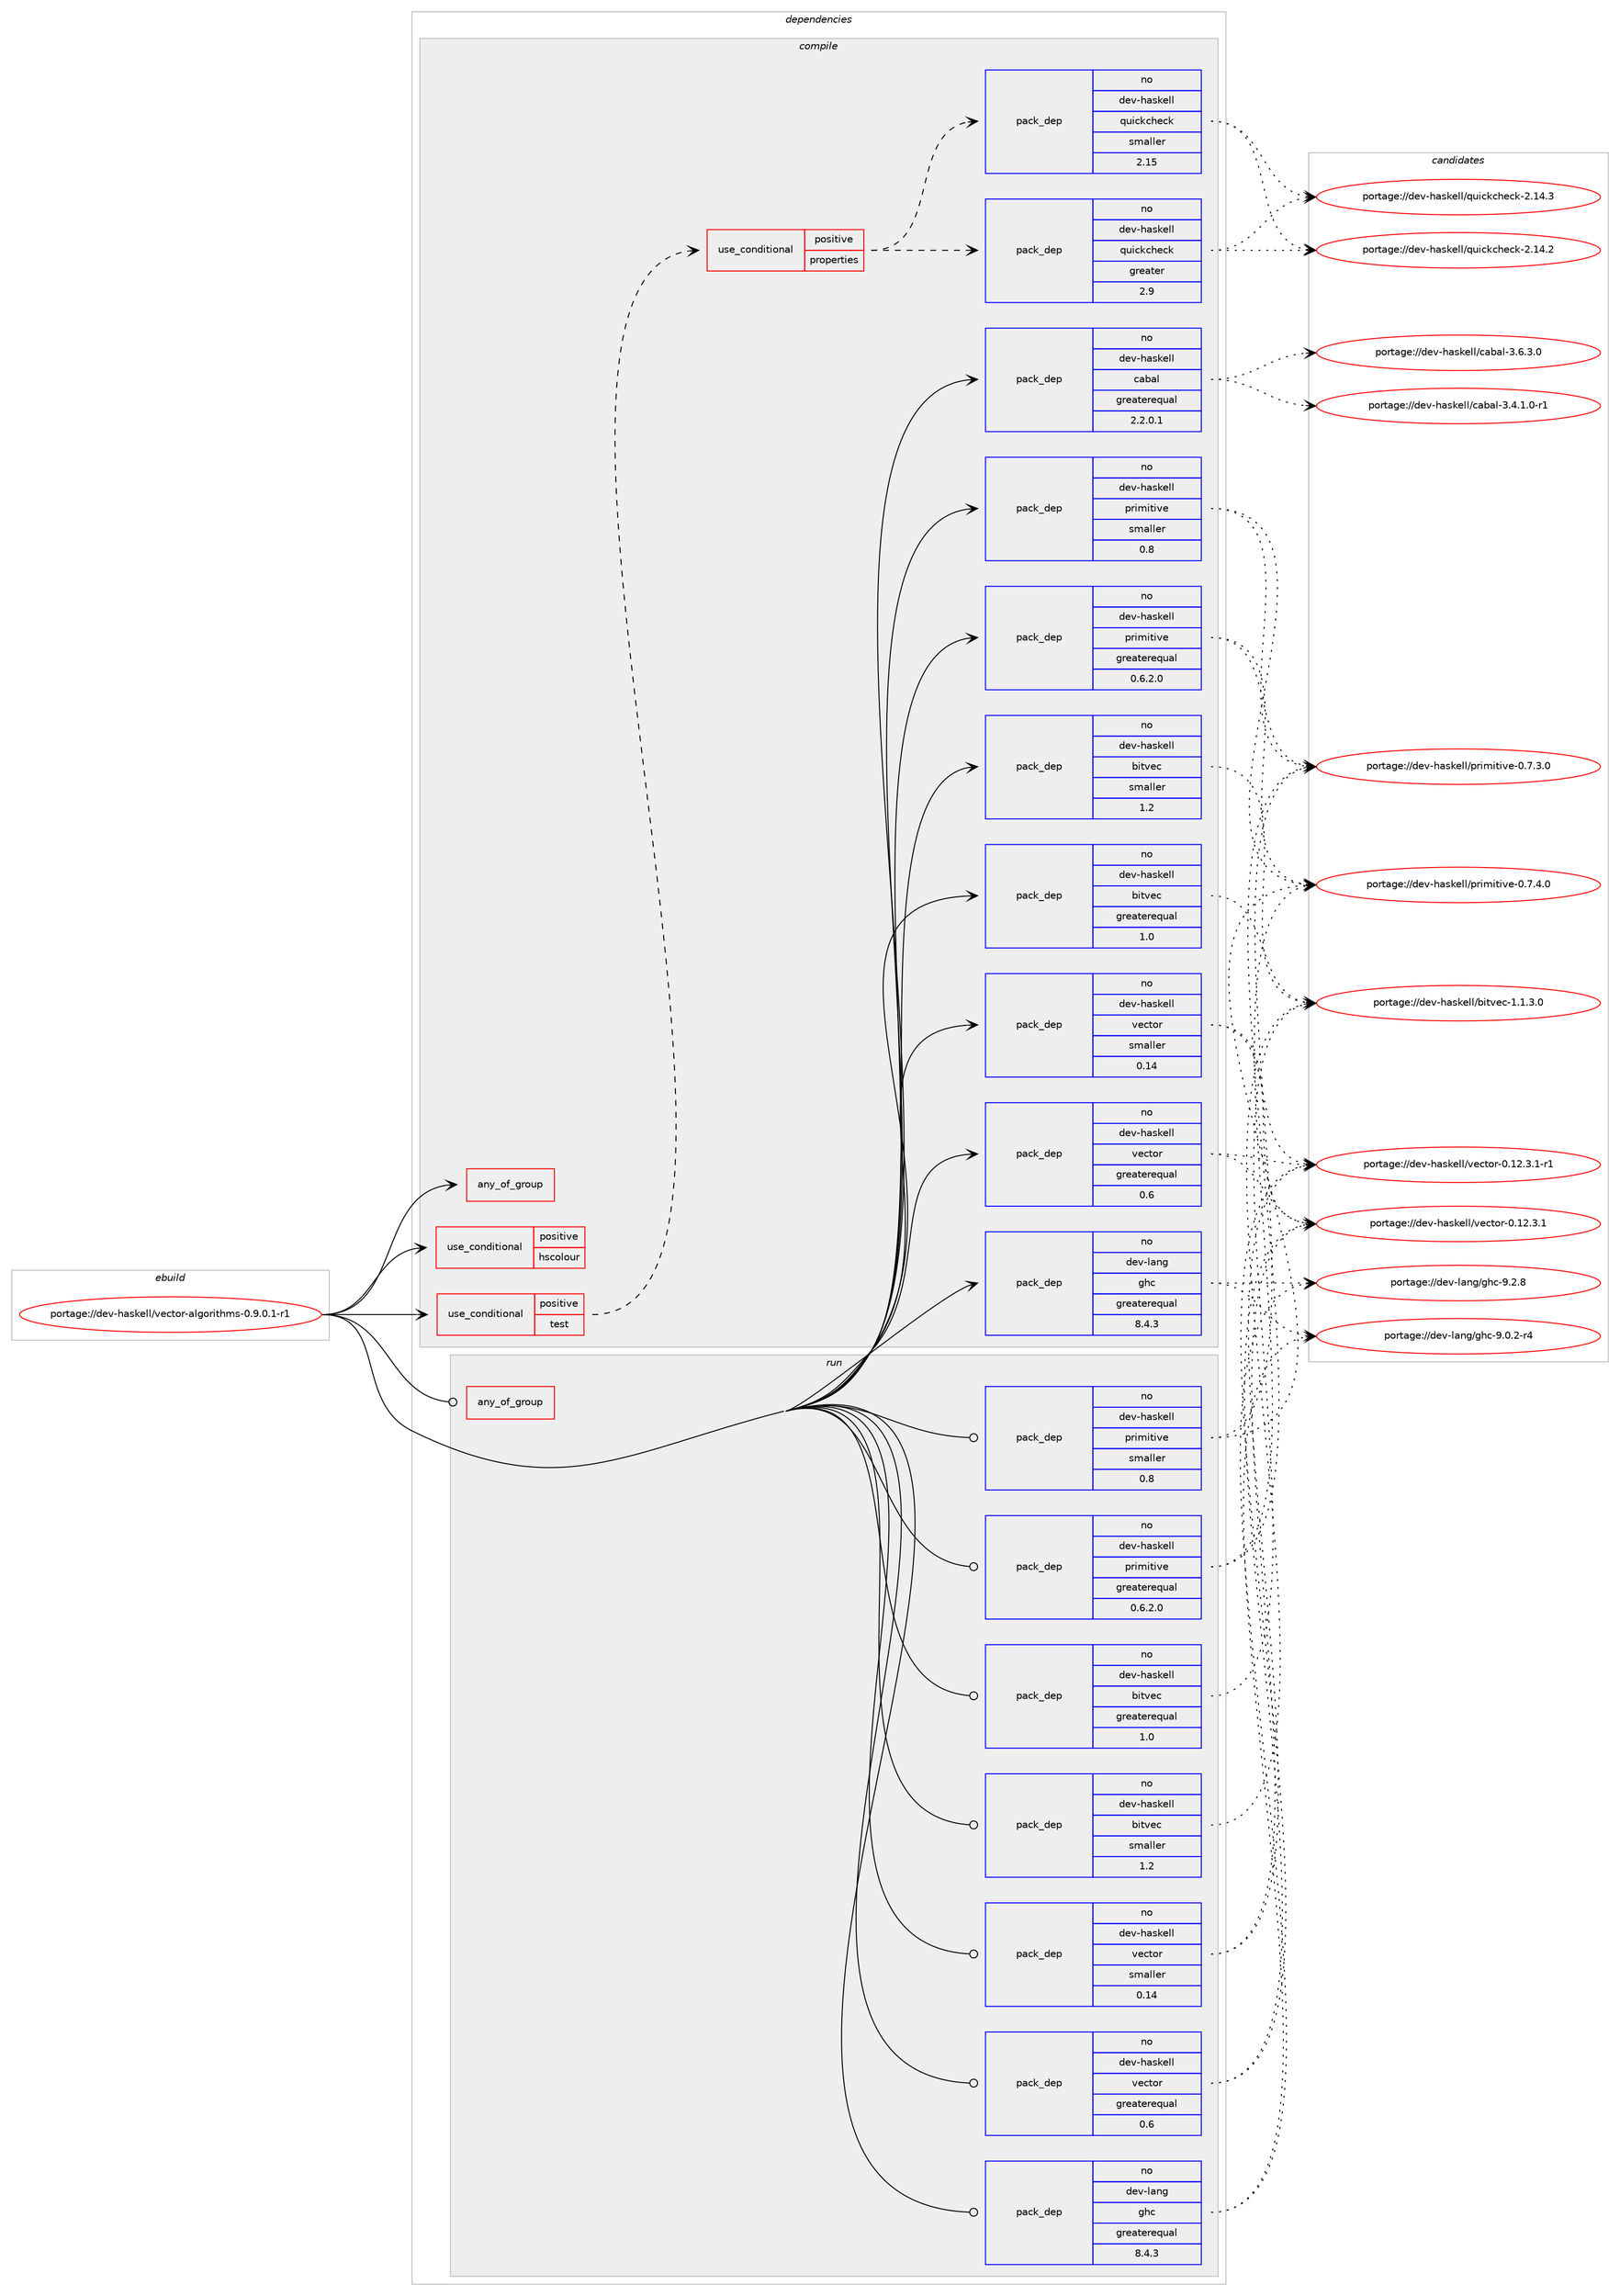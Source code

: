 digraph prolog {

# *************
# Graph options
# *************

newrank=true;
concentrate=true;
compound=true;
graph [rankdir=LR,fontname=Helvetica,fontsize=10,ranksep=1.5];#, ranksep=2.5, nodesep=0.2];
edge  [arrowhead=vee];
node  [fontname=Helvetica,fontsize=10];

# **********
# The ebuild
# **********

subgraph cluster_leftcol {
color=gray;
rank=same;
label=<<i>ebuild</i>>;
id [label="portage://dev-haskell/vector-algorithms-0.9.0.1-r1", color=red, width=4, href="../dev-haskell/vector-algorithms-0.9.0.1-r1.svg"];
}

# ****************
# The dependencies
# ****************

subgraph cluster_midcol {
color=gray;
label=<<i>dependencies</i>>;
subgraph cluster_compile {
fillcolor="#eeeeee";
style=filled;
label=<<i>compile</i>>;
subgraph any908 {
dependency45401 [label=<<TABLE BORDER="0" CELLBORDER="1" CELLSPACING="0" CELLPADDING="4"><TR><TD CELLPADDING="10">any_of_group</TD></TR></TABLE>>, shape=none, color=red];# *** BEGIN UNKNOWN DEPENDENCY TYPE (TODO) ***
# dependency45401 -> package_dependency(portage://dev-haskell/vector-algorithms-0.9.0.1-r1,install,no,dev-haskell,bitvec,none,[,,],[],[use(enable(gmp),none)])
# *** END UNKNOWN DEPENDENCY TYPE (TODO) ***

# *** BEGIN UNKNOWN DEPENDENCY TYPE (TODO) ***
# dependency45401 -> package_dependency(portage://dev-haskell/vector-algorithms-0.9.0.1-r1,install,no,dev-lang,ghc,none,[,,],[],[use(enable(gmp),none)])
# *** END UNKNOWN DEPENDENCY TYPE (TODO) ***

}
id:e -> dependency45401:w [weight=20,style="solid",arrowhead="vee"];
subgraph cond20668 {
dependency45402 [label=<<TABLE BORDER="0" CELLBORDER="1" CELLSPACING="0" CELLPADDING="4"><TR><TD ROWSPAN="3" CELLPADDING="10">use_conditional</TD></TR><TR><TD>positive</TD></TR><TR><TD>hscolour</TD></TR></TABLE>>, shape=none, color=red];
# *** BEGIN UNKNOWN DEPENDENCY TYPE (TODO) ***
# dependency45402 -> package_dependency(portage://dev-haskell/vector-algorithms-0.9.0.1-r1,install,no,dev-haskell,hscolour,none,[,,],[],[])
# *** END UNKNOWN DEPENDENCY TYPE (TODO) ***

}
id:e -> dependency45402:w [weight=20,style="solid",arrowhead="vee"];
subgraph cond20669 {
dependency45403 [label=<<TABLE BORDER="0" CELLBORDER="1" CELLSPACING="0" CELLPADDING="4"><TR><TD ROWSPAN="3" CELLPADDING="10">use_conditional</TD></TR><TR><TD>positive</TD></TR><TR><TD>test</TD></TR></TABLE>>, shape=none, color=red];
subgraph cond20670 {
dependency45404 [label=<<TABLE BORDER="0" CELLBORDER="1" CELLSPACING="0" CELLPADDING="4"><TR><TD ROWSPAN="3" CELLPADDING="10">use_conditional</TD></TR><TR><TD>positive</TD></TR><TR><TD>properties</TD></TR></TABLE>>, shape=none, color=red];
subgraph pack23713 {
dependency45405 [label=<<TABLE BORDER="0" CELLBORDER="1" CELLSPACING="0" CELLPADDING="4" WIDTH="220"><TR><TD ROWSPAN="6" CELLPADDING="30">pack_dep</TD></TR><TR><TD WIDTH="110">no</TD></TR><TR><TD>dev-haskell</TD></TR><TR><TD>quickcheck</TD></TR><TR><TD>greater</TD></TR><TR><TD>2.9</TD></TR></TABLE>>, shape=none, color=blue];
}
dependency45404:e -> dependency45405:w [weight=20,style="dashed",arrowhead="vee"];
subgraph pack23714 {
dependency45406 [label=<<TABLE BORDER="0" CELLBORDER="1" CELLSPACING="0" CELLPADDING="4" WIDTH="220"><TR><TD ROWSPAN="6" CELLPADDING="30">pack_dep</TD></TR><TR><TD WIDTH="110">no</TD></TR><TR><TD>dev-haskell</TD></TR><TR><TD>quickcheck</TD></TR><TR><TD>smaller</TD></TR><TR><TD>2.15</TD></TR></TABLE>>, shape=none, color=blue];
}
dependency45404:e -> dependency45406:w [weight=20,style="dashed",arrowhead="vee"];
}
dependency45403:e -> dependency45404:w [weight=20,style="dashed",arrowhead="vee"];
}
id:e -> dependency45403:w [weight=20,style="solid",arrowhead="vee"];
subgraph pack23715 {
dependency45407 [label=<<TABLE BORDER="0" CELLBORDER="1" CELLSPACING="0" CELLPADDING="4" WIDTH="220"><TR><TD ROWSPAN="6" CELLPADDING="30">pack_dep</TD></TR><TR><TD WIDTH="110">no</TD></TR><TR><TD>dev-haskell</TD></TR><TR><TD>bitvec</TD></TR><TR><TD>greaterequal</TD></TR><TR><TD>1.0</TD></TR></TABLE>>, shape=none, color=blue];
}
id:e -> dependency45407:w [weight=20,style="solid",arrowhead="vee"];
subgraph pack23716 {
dependency45408 [label=<<TABLE BORDER="0" CELLBORDER="1" CELLSPACING="0" CELLPADDING="4" WIDTH="220"><TR><TD ROWSPAN="6" CELLPADDING="30">pack_dep</TD></TR><TR><TD WIDTH="110">no</TD></TR><TR><TD>dev-haskell</TD></TR><TR><TD>bitvec</TD></TR><TR><TD>smaller</TD></TR><TR><TD>1.2</TD></TR></TABLE>>, shape=none, color=blue];
}
id:e -> dependency45408:w [weight=20,style="solid",arrowhead="vee"];
subgraph pack23717 {
dependency45409 [label=<<TABLE BORDER="0" CELLBORDER="1" CELLSPACING="0" CELLPADDING="4" WIDTH="220"><TR><TD ROWSPAN="6" CELLPADDING="30">pack_dep</TD></TR><TR><TD WIDTH="110">no</TD></TR><TR><TD>dev-haskell</TD></TR><TR><TD>cabal</TD></TR><TR><TD>greaterequal</TD></TR><TR><TD>2.2.0.1</TD></TR></TABLE>>, shape=none, color=blue];
}
id:e -> dependency45409:w [weight=20,style="solid",arrowhead="vee"];
subgraph pack23718 {
dependency45410 [label=<<TABLE BORDER="0" CELLBORDER="1" CELLSPACING="0" CELLPADDING="4" WIDTH="220"><TR><TD ROWSPAN="6" CELLPADDING="30">pack_dep</TD></TR><TR><TD WIDTH="110">no</TD></TR><TR><TD>dev-haskell</TD></TR><TR><TD>primitive</TD></TR><TR><TD>greaterequal</TD></TR><TR><TD>0.6.2.0</TD></TR></TABLE>>, shape=none, color=blue];
}
id:e -> dependency45410:w [weight=20,style="solid",arrowhead="vee"];
subgraph pack23719 {
dependency45411 [label=<<TABLE BORDER="0" CELLBORDER="1" CELLSPACING="0" CELLPADDING="4" WIDTH="220"><TR><TD ROWSPAN="6" CELLPADDING="30">pack_dep</TD></TR><TR><TD WIDTH="110">no</TD></TR><TR><TD>dev-haskell</TD></TR><TR><TD>primitive</TD></TR><TR><TD>smaller</TD></TR><TR><TD>0.8</TD></TR></TABLE>>, shape=none, color=blue];
}
id:e -> dependency45411:w [weight=20,style="solid",arrowhead="vee"];
subgraph pack23720 {
dependency45412 [label=<<TABLE BORDER="0" CELLBORDER="1" CELLSPACING="0" CELLPADDING="4" WIDTH="220"><TR><TD ROWSPAN="6" CELLPADDING="30">pack_dep</TD></TR><TR><TD WIDTH="110">no</TD></TR><TR><TD>dev-haskell</TD></TR><TR><TD>vector</TD></TR><TR><TD>greaterequal</TD></TR><TR><TD>0.6</TD></TR></TABLE>>, shape=none, color=blue];
}
id:e -> dependency45412:w [weight=20,style="solid",arrowhead="vee"];
subgraph pack23721 {
dependency45413 [label=<<TABLE BORDER="0" CELLBORDER="1" CELLSPACING="0" CELLPADDING="4" WIDTH="220"><TR><TD ROWSPAN="6" CELLPADDING="30">pack_dep</TD></TR><TR><TD WIDTH="110">no</TD></TR><TR><TD>dev-haskell</TD></TR><TR><TD>vector</TD></TR><TR><TD>smaller</TD></TR><TR><TD>0.14</TD></TR></TABLE>>, shape=none, color=blue];
}
id:e -> dependency45413:w [weight=20,style="solid",arrowhead="vee"];
subgraph pack23722 {
dependency45414 [label=<<TABLE BORDER="0" CELLBORDER="1" CELLSPACING="0" CELLPADDING="4" WIDTH="220"><TR><TD ROWSPAN="6" CELLPADDING="30">pack_dep</TD></TR><TR><TD WIDTH="110">no</TD></TR><TR><TD>dev-lang</TD></TR><TR><TD>ghc</TD></TR><TR><TD>greaterequal</TD></TR><TR><TD>8.4.3</TD></TR></TABLE>>, shape=none, color=blue];
}
id:e -> dependency45414:w [weight=20,style="solid",arrowhead="vee"];
}
subgraph cluster_compileandrun {
fillcolor="#eeeeee";
style=filled;
label=<<i>compile and run</i>>;
}
subgraph cluster_run {
fillcolor="#eeeeee";
style=filled;
label=<<i>run</i>>;
subgraph any909 {
dependency45415 [label=<<TABLE BORDER="0" CELLBORDER="1" CELLSPACING="0" CELLPADDING="4"><TR><TD CELLPADDING="10">any_of_group</TD></TR></TABLE>>, shape=none, color=red];# *** BEGIN UNKNOWN DEPENDENCY TYPE (TODO) ***
# dependency45415 -> package_dependency(portage://dev-haskell/vector-algorithms-0.9.0.1-r1,run,no,dev-haskell,bitvec,none,[,,],[],[use(enable(gmp),none)])
# *** END UNKNOWN DEPENDENCY TYPE (TODO) ***

# *** BEGIN UNKNOWN DEPENDENCY TYPE (TODO) ***
# dependency45415 -> package_dependency(portage://dev-haskell/vector-algorithms-0.9.0.1-r1,run,no,dev-lang,ghc,none,[,,],[],[use(enable(gmp),none)])
# *** END UNKNOWN DEPENDENCY TYPE (TODO) ***

}
id:e -> dependency45415:w [weight=20,style="solid",arrowhead="odot"];
subgraph pack23723 {
dependency45416 [label=<<TABLE BORDER="0" CELLBORDER="1" CELLSPACING="0" CELLPADDING="4" WIDTH="220"><TR><TD ROWSPAN="6" CELLPADDING="30">pack_dep</TD></TR><TR><TD WIDTH="110">no</TD></TR><TR><TD>dev-haskell</TD></TR><TR><TD>bitvec</TD></TR><TR><TD>greaterequal</TD></TR><TR><TD>1.0</TD></TR></TABLE>>, shape=none, color=blue];
}
id:e -> dependency45416:w [weight=20,style="solid",arrowhead="odot"];
subgraph pack23724 {
dependency45417 [label=<<TABLE BORDER="0" CELLBORDER="1" CELLSPACING="0" CELLPADDING="4" WIDTH="220"><TR><TD ROWSPAN="6" CELLPADDING="30">pack_dep</TD></TR><TR><TD WIDTH="110">no</TD></TR><TR><TD>dev-haskell</TD></TR><TR><TD>bitvec</TD></TR><TR><TD>smaller</TD></TR><TR><TD>1.2</TD></TR></TABLE>>, shape=none, color=blue];
}
id:e -> dependency45417:w [weight=20,style="solid",arrowhead="odot"];
subgraph pack23725 {
dependency45418 [label=<<TABLE BORDER="0" CELLBORDER="1" CELLSPACING="0" CELLPADDING="4" WIDTH="220"><TR><TD ROWSPAN="6" CELLPADDING="30">pack_dep</TD></TR><TR><TD WIDTH="110">no</TD></TR><TR><TD>dev-haskell</TD></TR><TR><TD>primitive</TD></TR><TR><TD>greaterequal</TD></TR><TR><TD>0.6.2.0</TD></TR></TABLE>>, shape=none, color=blue];
}
id:e -> dependency45418:w [weight=20,style="solid",arrowhead="odot"];
subgraph pack23726 {
dependency45419 [label=<<TABLE BORDER="0" CELLBORDER="1" CELLSPACING="0" CELLPADDING="4" WIDTH="220"><TR><TD ROWSPAN="6" CELLPADDING="30">pack_dep</TD></TR><TR><TD WIDTH="110">no</TD></TR><TR><TD>dev-haskell</TD></TR><TR><TD>primitive</TD></TR><TR><TD>smaller</TD></TR><TR><TD>0.8</TD></TR></TABLE>>, shape=none, color=blue];
}
id:e -> dependency45419:w [weight=20,style="solid",arrowhead="odot"];
subgraph pack23727 {
dependency45420 [label=<<TABLE BORDER="0" CELLBORDER="1" CELLSPACING="0" CELLPADDING="4" WIDTH="220"><TR><TD ROWSPAN="6" CELLPADDING="30">pack_dep</TD></TR><TR><TD WIDTH="110">no</TD></TR><TR><TD>dev-haskell</TD></TR><TR><TD>vector</TD></TR><TR><TD>greaterequal</TD></TR><TR><TD>0.6</TD></TR></TABLE>>, shape=none, color=blue];
}
id:e -> dependency45420:w [weight=20,style="solid",arrowhead="odot"];
subgraph pack23728 {
dependency45421 [label=<<TABLE BORDER="0" CELLBORDER="1" CELLSPACING="0" CELLPADDING="4" WIDTH="220"><TR><TD ROWSPAN="6" CELLPADDING="30">pack_dep</TD></TR><TR><TD WIDTH="110">no</TD></TR><TR><TD>dev-haskell</TD></TR><TR><TD>vector</TD></TR><TR><TD>smaller</TD></TR><TR><TD>0.14</TD></TR></TABLE>>, shape=none, color=blue];
}
id:e -> dependency45421:w [weight=20,style="solid",arrowhead="odot"];
subgraph pack23729 {
dependency45422 [label=<<TABLE BORDER="0" CELLBORDER="1" CELLSPACING="0" CELLPADDING="4" WIDTH="220"><TR><TD ROWSPAN="6" CELLPADDING="30">pack_dep</TD></TR><TR><TD WIDTH="110">no</TD></TR><TR><TD>dev-lang</TD></TR><TR><TD>ghc</TD></TR><TR><TD>greaterequal</TD></TR><TR><TD>8.4.3</TD></TR></TABLE>>, shape=none, color=blue];
}
id:e -> dependency45422:w [weight=20,style="solid",arrowhead="odot"];
# *** BEGIN UNKNOWN DEPENDENCY TYPE (TODO) ***
# id -> package_dependency(portage://dev-haskell/vector-algorithms-0.9.0.1-r1,run,no,dev-lang,ghc,none,[,,],any_same_slot,[use(optenable(profile),none)])
# *** END UNKNOWN DEPENDENCY TYPE (TODO) ***

}
}

# **************
# The candidates
# **************

subgraph cluster_choices {
rank=same;
color=gray;
label=<<i>candidates</i>>;

subgraph choice23713 {
color=black;
nodesep=1;
choice10010111845104971151071011081084711311710599107991041019910745504649524650 [label="portage://dev-haskell/quickcheck-2.14.2", color=red, width=4,href="../dev-haskell/quickcheck-2.14.2.svg"];
choice10010111845104971151071011081084711311710599107991041019910745504649524651 [label="portage://dev-haskell/quickcheck-2.14.3", color=red, width=4,href="../dev-haskell/quickcheck-2.14.3.svg"];
dependency45405:e -> choice10010111845104971151071011081084711311710599107991041019910745504649524650:w [style=dotted,weight="100"];
dependency45405:e -> choice10010111845104971151071011081084711311710599107991041019910745504649524651:w [style=dotted,weight="100"];
}
subgraph choice23714 {
color=black;
nodesep=1;
choice10010111845104971151071011081084711311710599107991041019910745504649524650 [label="portage://dev-haskell/quickcheck-2.14.2", color=red, width=4,href="../dev-haskell/quickcheck-2.14.2.svg"];
choice10010111845104971151071011081084711311710599107991041019910745504649524651 [label="portage://dev-haskell/quickcheck-2.14.3", color=red, width=4,href="../dev-haskell/quickcheck-2.14.3.svg"];
dependency45406:e -> choice10010111845104971151071011081084711311710599107991041019910745504649524650:w [style=dotted,weight="100"];
dependency45406:e -> choice10010111845104971151071011081084711311710599107991041019910745504649524651:w [style=dotted,weight="100"];
}
subgraph choice23715 {
color=black;
nodesep=1;
choice10010111845104971151071011081084798105116118101994549464946514648 [label="portage://dev-haskell/bitvec-1.1.3.0", color=red, width=4,href="../dev-haskell/bitvec-1.1.3.0.svg"];
dependency45407:e -> choice10010111845104971151071011081084798105116118101994549464946514648:w [style=dotted,weight="100"];
}
subgraph choice23716 {
color=black;
nodesep=1;
choice10010111845104971151071011081084798105116118101994549464946514648 [label="portage://dev-haskell/bitvec-1.1.3.0", color=red, width=4,href="../dev-haskell/bitvec-1.1.3.0.svg"];
dependency45408:e -> choice10010111845104971151071011081084798105116118101994549464946514648:w [style=dotted,weight="100"];
}
subgraph choice23717 {
color=black;
nodesep=1;
choice1001011184510497115107101108108479997989710845514652464946484511449 [label="portage://dev-haskell/cabal-3.4.1.0-r1", color=red, width=4,href="../dev-haskell/cabal-3.4.1.0-r1.svg"];
choice100101118451049711510710110810847999798971084551465446514648 [label="portage://dev-haskell/cabal-3.6.3.0", color=red, width=4,href="../dev-haskell/cabal-3.6.3.0.svg"];
dependency45409:e -> choice1001011184510497115107101108108479997989710845514652464946484511449:w [style=dotted,weight="100"];
dependency45409:e -> choice100101118451049711510710110810847999798971084551465446514648:w [style=dotted,weight="100"];
}
subgraph choice23718 {
color=black;
nodesep=1;
choice1001011184510497115107101108108471121141051091051161051181014548465546514648 [label="portage://dev-haskell/primitive-0.7.3.0", color=red, width=4,href="../dev-haskell/primitive-0.7.3.0.svg"];
choice1001011184510497115107101108108471121141051091051161051181014548465546524648 [label="portage://dev-haskell/primitive-0.7.4.0", color=red, width=4,href="../dev-haskell/primitive-0.7.4.0.svg"];
dependency45410:e -> choice1001011184510497115107101108108471121141051091051161051181014548465546514648:w [style=dotted,weight="100"];
dependency45410:e -> choice1001011184510497115107101108108471121141051091051161051181014548465546524648:w [style=dotted,weight="100"];
}
subgraph choice23719 {
color=black;
nodesep=1;
choice1001011184510497115107101108108471121141051091051161051181014548465546514648 [label="portage://dev-haskell/primitive-0.7.3.0", color=red, width=4,href="../dev-haskell/primitive-0.7.3.0.svg"];
choice1001011184510497115107101108108471121141051091051161051181014548465546524648 [label="portage://dev-haskell/primitive-0.7.4.0", color=red, width=4,href="../dev-haskell/primitive-0.7.4.0.svg"];
dependency45411:e -> choice1001011184510497115107101108108471121141051091051161051181014548465546514648:w [style=dotted,weight="100"];
dependency45411:e -> choice1001011184510497115107101108108471121141051091051161051181014548465546524648:w [style=dotted,weight="100"];
}
subgraph choice23720 {
color=black;
nodesep=1;
choice10010111845104971151071011081084711810199116111114454846495046514649 [label="portage://dev-haskell/vector-0.12.3.1", color=red, width=4,href="../dev-haskell/vector-0.12.3.1.svg"];
choice100101118451049711510710110810847118101991161111144548464950465146494511449 [label="portage://dev-haskell/vector-0.12.3.1-r1", color=red, width=4,href="../dev-haskell/vector-0.12.3.1-r1.svg"];
dependency45412:e -> choice10010111845104971151071011081084711810199116111114454846495046514649:w [style=dotted,weight="100"];
dependency45412:e -> choice100101118451049711510710110810847118101991161111144548464950465146494511449:w [style=dotted,weight="100"];
}
subgraph choice23721 {
color=black;
nodesep=1;
choice10010111845104971151071011081084711810199116111114454846495046514649 [label="portage://dev-haskell/vector-0.12.3.1", color=red, width=4,href="../dev-haskell/vector-0.12.3.1.svg"];
choice100101118451049711510710110810847118101991161111144548464950465146494511449 [label="portage://dev-haskell/vector-0.12.3.1-r1", color=red, width=4,href="../dev-haskell/vector-0.12.3.1-r1.svg"];
dependency45413:e -> choice10010111845104971151071011081084711810199116111114454846495046514649:w [style=dotted,weight="100"];
dependency45413:e -> choice100101118451049711510710110810847118101991161111144548464950465146494511449:w [style=dotted,weight="100"];
}
subgraph choice23722 {
color=black;
nodesep=1;
choice100101118451089711010347103104994557464846504511452 [label="portage://dev-lang/ghc-9.0.2-r4", color=red, width=4,href="../dev-lang/ghc-9.0.2-r4.svg"];
choice10010111845108971101034710310499455746504656 [label="portage://dev-lang/ghc-9.2.8", color=red, width=4,href="../dev-lang/ghc-9.2.8.svg"];
dependency45414:e -> choice100101118451089711010347103104994557464846504511452:w [style=dotted,weight="100"];
dependency45414:e -> choice10010111845108971101034710310499455746504656:w [style=dotted,weight="100"];
}
subgraph choice23723 {
color=black;
nodesep=1;
choice10010111845104971151071011081084798105116118101994549464946514648 [label="portage://dev-haskell/bitvec-1.1.3.0", color=red, width=4,href="../dev-haskell/bitvec-1.1.3.0.svg"];
dependency45416:e -> choice10010111845104971151071011081084798105116118101994549464946514648:w [style=dotted,weight="100"];
}
subgraph choice23724 {
color=black;
nodesep=1;
choice10010111845104971151071011081084798105116118101994549464946514648 [label="portage://dev-haskell/bitvec-1.1.3.0", color=red, width=4,href="../dev-haskell/bitvec-1.1.3.0.svg"];
dependency45417:e -> choice10010111845104971151071011081084798105116118101994549464946514648:w [style=dotted,weight="100"];
}
subgraph choice23725 {
color=black;
nodesep=1;
choice1001011184510497115107101108108471121141051091051161051181014548465546514648 [label="portage://dev-haskell/primitive-0.7.3.0", color=red, width=4,href="../dev-haskell/primitive-0.7.3.0.svg"];
choice1001011184510497115107101108108471121141051091051161051181014548465546524648 [label="portage://dev-haskell/primitive-0.7.4.0", color=red, width=4,href="../dev-haskell/primitive-0.7.4.0.svg"];
dependency45418:e -> choice1001011184510497115107101108108471121141051091051161051181014548465546514648:w [style=dotted,weight="100"];
dependency45418:e -> choice1001011184510497115107101108108471121141051091051161051181014548465546524648:w [style=dotted,weight="100"];
}
subgraph choice23726 {
color=black;
nodesep=1;
choice1001011184510497115107101108108471121141051091051161051181014548465546514648 [label="portage://dev-haskell/primitive-0.7.3.0", color=red, width=4,href="../dev-haskell/primitive-0.7.3.0.svg"];
choice1001011184510497115107101108108471121141051091051161051181014548465546524648 [label="portage://dev-haskell/primitive-0.7.4.0", color=red, width=4,href="../dev-haskell/primitive-0.7.4.0.svg"];
dependency45419:e -> choice1001011184510497115107101108108471121141051091051161051181014548465546514648:w [style=dotted,weight="100"];
dependency45419:e -> choice1001011184510497115107101108108471121141051091051161051181014548465546524648:w [style=dotted,weight="100"];
}
subgraph choice23727 {
color=black;
nodesep=1;
choice10010111845104971151071011081084711810199116111114454846495046514649 [label="portage://dev-haskell/vector-0.12.3.1", color=red, width=4,href="../dev-haskell/vector-0.12.3.1.svg"];
choice100101118451049711510710110810847118101991161111144548464950465146494511449 [label="portage://dev-haskell/vector-0.12.3.1-r1", color=red, width=4,href="../dev-haskell/vector-0.12.3.1-r1.svg"];
dependency45420:e -> choice10010111845104971151071011081084711810199116111114454846495046514649:w [style=dotted,weight="100"];
dependency45420:e -> choice100101118451049711510710110810847118101991161111144548464950465146494511449:w [style=dotted,weight="100"];
}
subgraph choice23728 {
color=black;
nodesep=1;
choice10010111845104971151071011081084711810199116111114454846495046514649 [label="portage://dev-haskell/vector-0.12.3.1", color=red, width=4,href="../dev-haskell/vector-0.12.3.1.svg"];
choice100101118451049711510710110810847118101991161111144548464950465146494511449 [label="portage://dev-haskell/vector-0.12.3.1-r1", color=red, width=4,href="../dev-haskell/vector-0.12.3.1-r1.svg"];
dependency45421:e -> choice10010111845104971151071011081084711810199116111114454846495046514649:w [style=dotted,weight="100"];
dependency45421:e -> choice100101118451049711510710110810847118101991161111144548464950465146494511449:w [style=dotted,weight="100"];
}
subgraph choice23729 {
color=black;
nodesep=1;
choice100101118451089711010347103104994557464846504511452 [label="portage://dev-lang/ghc-9.0.2-r4", color=red, width=4,href="../dev-lang/ghc-9.0.2-r4.svg"];
choice10010111845108971101034710310499455746504656 [label="portage://dev-lang/ghc-9.2.8", color=red, width=4,href="../dev-lang/ghc-9.2.8.svg"];
dependency45422:e -> choice100101118451089711010347103104994557464846504511452:w [style=dotted,weight="100"];
dependency45422:e -> choice10010111845108971101034710310499455746504656:w [style=dotted,weight="100"];
}
}

}
